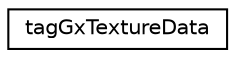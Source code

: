 digraph "Graphical Class Hierarchy"
{
 // LATEX_PDF_SIZE
  edge [fontname="Helvetica",fontsize="10",labelfontname="Helvetica",labelfontsize="10"];
  node [fontname="Helvetica",fontsize="10",shape=record];
  rankdir="LR";
  Node0 [label="tagGxTextureData",height=0.2,width=0.4,color="black", fillcolor="white", style="filled",URL="$structtag_gx_texture_data.html",tooltip=" "];
}

